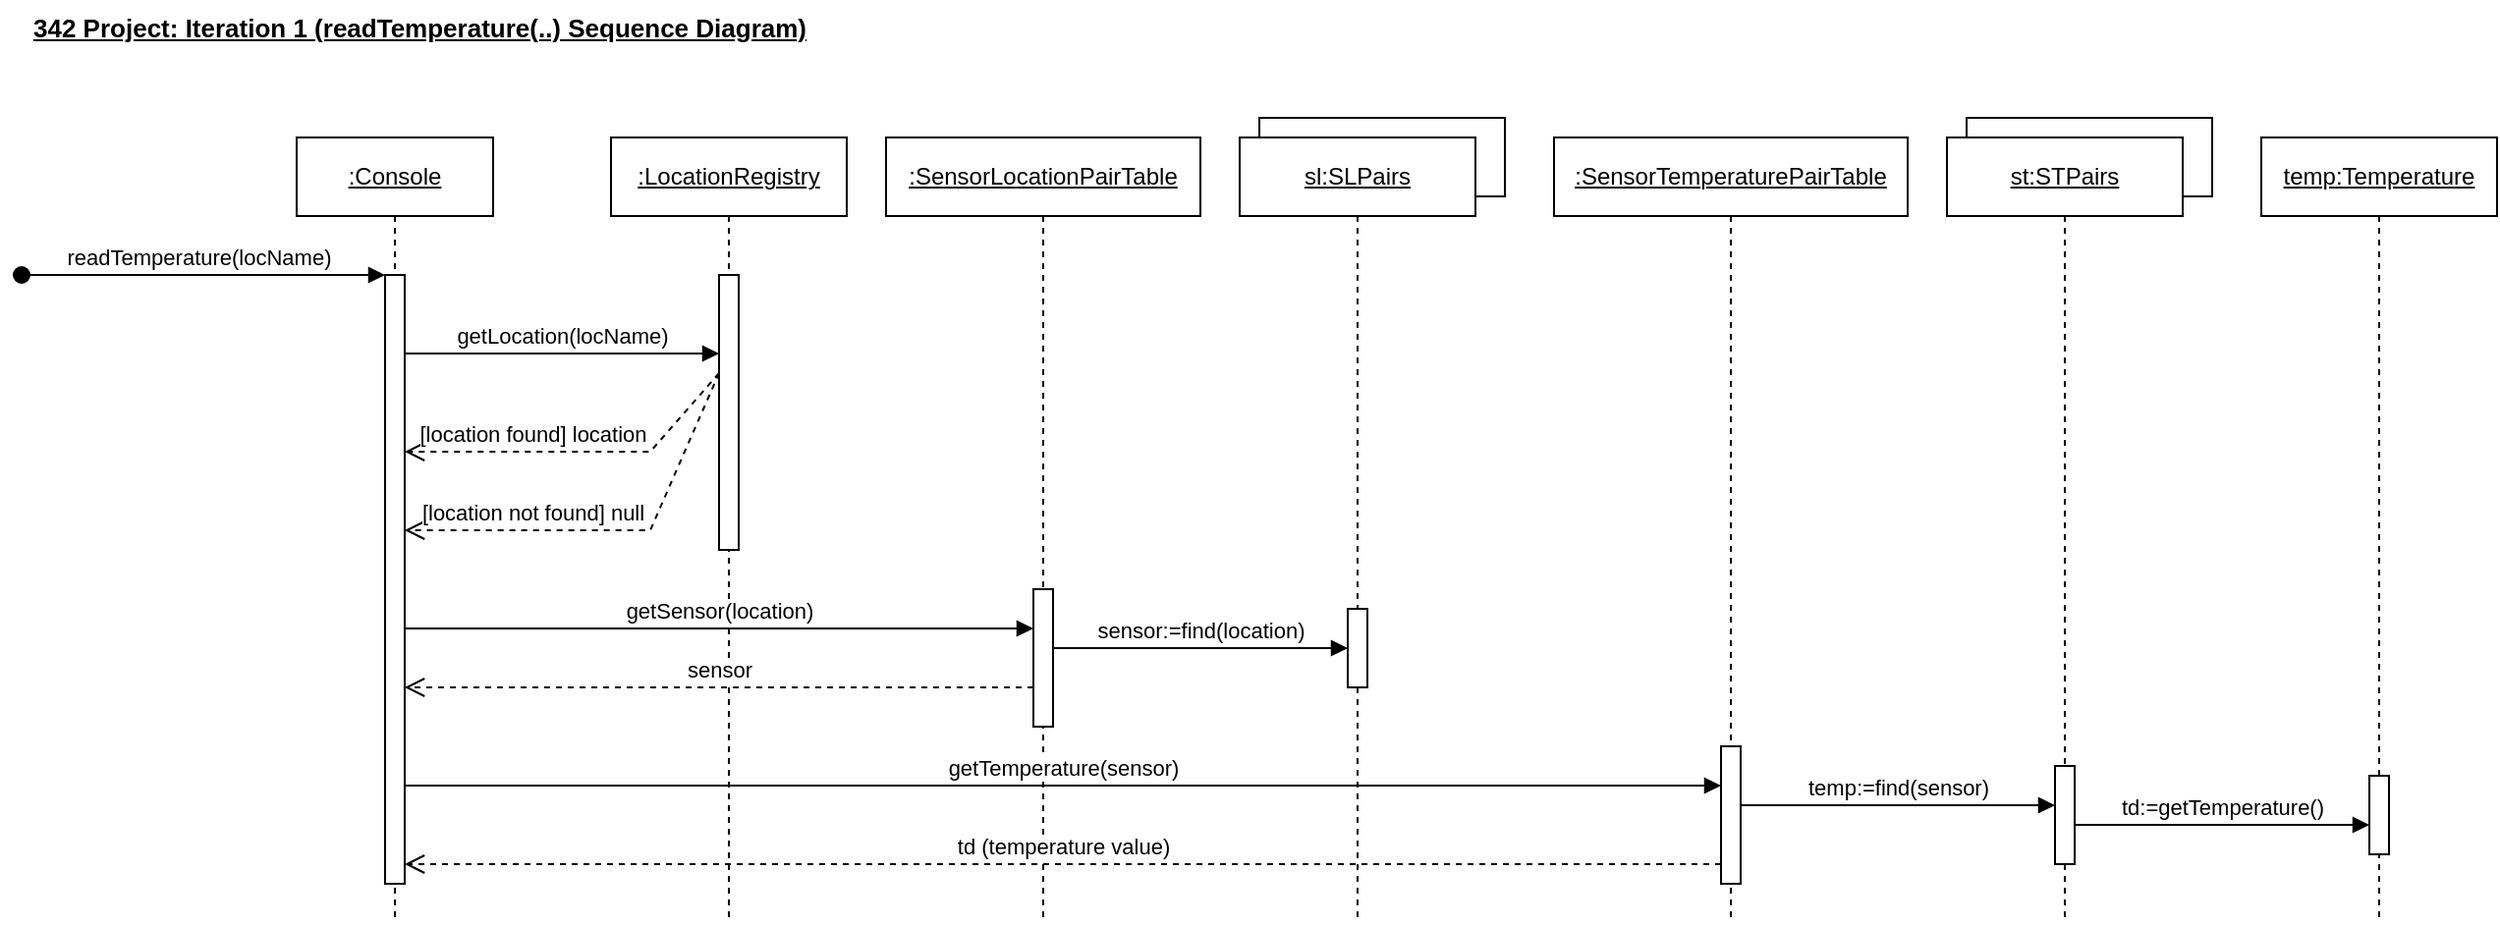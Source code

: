 <mxfile version="22.1.3" type="device">
  <diagram name="Page-1" id="2YBvvXClWsGukQMizWep">
    <mxGraphModel dx="1296" dy="694" grid="1" gridSize="10" guides="1" tooltips="1" connect="1" arrows="1" fold="1" page="1" pageScale="1" pageWidth="1400" pageHeight="850" math="0" shadow="0">
      <root>
        <mxCell id="0" />
        <mxCell id="1" parent="0" />
        <mxCell id="sm-IwjFy2GP3Cl_WrNWZ-33" value="Object" style="html=1;whiteSpace=wrap;" parent="1" vertex="1">
          <mxGeometry x="1030" y="70" width="125" height="40" as="geometry" />
        </mxCell>
        <mxCell id="sm-IwjFy2GP3Cl_WrNWZ-30" value="Object" style="html=1;whiteSpace=wrap;" parent="1" vertex="1">
          <mxGeometry x="670" y="70" width="125" height="40" as="geometry" />
        </mxCell>
        <mxCell id="sm-IwjFy2GP3Cl_WrNWZ-1" value="&lt;u style=&quot;font-size: 13px;&quot;&gt;&lt;b style=&quot;font-size: 13px;&quot;&gt;342 Project: Iteration 1 (readTemperature(..) Sequence Diagram)&lt;/b&gt;&lt;/u&gt;" style="text;strokeColor=none;fillColor=none;align=left;verticalAlign=top;spacingLeft=4;spacingRight=4;overflow=hidden;rotatable=0;points=[[0,0.5],[1,0.5]];portConstraint=eastwest;whiteSpace=wrap;html=1;fontSize=13;" parent="1" vertex="1">
          <mxGeometry x="40" y="10" width="450" height="26" as="geometry" />
        </mxCell>
        <mxCell id="sm-IwjFy2GP3Cl_WrNWZ-2" value="&lt;u&gt;:Console&lt;/u&gt;" style="shape=umlLifeline;perimeter=lifelinePerimeter;whiteSpace=wrap;html=1;container=0;dropTarget=0;collapsible=0;recursiveResize=0;outlineConnect=0;portConstraint=eastwest;newEdgeStyle={&quot;edgeStyle&quot;:&quot;elbowEdgeStyle&quot;,&quot;elbow&quot;:&quot;vertical&quot;,&quot;curved&quot;:0,&quot;rounded&quot;:0};" parent="1" vertex="1">
          <mxGeometry x="180" y="80" width="100" height="400" as="geometry" />
        </mxCell>
        <mxCell id="sm-IwjFy2GP3Cl_WrNWZ-3" value="" style="html=1;points=[];perimeter=orthogonalPerimeter;outlineConnect=0;targetShapes=umlLifeline;portConstraint=eastwest;newEdgeStyle={&quot;edgeStyle&quot;:&quot;elbowEdgeStyle&quot;,&quot;elbow&quot;:&quot;vertical&quot;,&quot;curved&quot;:0,&quot;rounded&quot;:0};" parent="sm-IwjFy2GP3Cl_WrNWZ-2" vertex="1">
          <mxGeometry x="45" y="70" width="10" height="310" as="geometry" />
        </mxCell>
        <mxCell id="sm-IwjFy2GP3Cl_WrNWZ-4" value="readTemperature(locName)" style="html=1;verticalAlign=bottom;startArrow=oval;endArrow=block;startSize=8;edgeStyle=elbowEdgeStyle;elbow=vertical;curved=0;rounded=0;" parent="sm-IwjFy2GP3Cl_WrNWZ-2" target="sm-IwjFy2GP3Cl_WrNWZ-3" edge="1">
          <mxGeometry x="-0.035" relative="1" as="geometry">
            <mxPoint x="-140" y="70" as="sourcePoint" />
            <Array as="points">
              <mxPoint x="-100" y="70" />
            </Array>
            <mxPoint as="offset" />
          </mxGeometry>
        </mxCell>
        <mxCell id="sm-IwjFy2GP3Cl_WrNWZ-7" value="&lt;u&gt;:LocationRegistry&lt;/u&gt;" style="shape=umlLifeline;perimeter=lifelinePerimeter;whiteSpace=wrap;html=1;container=0;dropTarget=0;collapsible=0;recursiveResize=0;outlineConnect=0;portConstraint=eastwest;newEdgeStyle={&quot;edgeStyle&quot;:&quot;elbowEdgeStyle&quot;,&quot;elbow&quot;:&quot;vertical&quot;,&quot;curved&quot;:0,&quot;rounded&quot;:0};" parent="1" vertex="1">
          <mxGeometry x="340" y="80" width="120" height="400" as="geometry" />
        </mxCell>
        <mxCell id="sm-IwjFy2GP3Cl_WrNWZ-8" value="" style="html=1;points=[];perimeter=orthogonalPerimeter;outlineConnect=0;targetShapes=umlLifeline;portConstraint=eastwest;newEdgeStyle={&quot;edgeStyle&quot;:&quot;elbowEdgeStyle&quot;,&quot;elbow&quot;:&quot;vertical&quot;,&quot;curved&quot;:0,&quot;rounded&quot;:0};" parent="sm-IwjFy2GP3Cl_WrNWZ-7" vertex="1">
          <mxGeometry x="55" y="70" width="10" height="140" as="geometry" />
        </mxCell>
        <mxCell id="sm-IwjFy2GP3Cl_WrNWZ-10" value="&lt;u style=&quot;border-color: var(--border-color);&quot;&gt;:SensorLocationPairTable&lt;/u&gt;" style="shape=umlLifeline;perimeter=lifelinePerimeter;whiteSpace=wrap;html=1;container=0;dropTarget=0;collapsible=0;recursiveResize=0;outlineConnect=0;portConstraint=eastwest;newEdgeStyle={&quot;edgeStyle&quot;:&quot;elbowEdgeStyle&quot;,&quot;elbow&quot;:&quot;vertical&quot;,&quot;curved&quot;:0,&quot;rounded&quot;:0};" parent="1" vertex="1">
          <mxGeometry x="480" y="80" width="160" height="400" as="geometry" />
        </mxCell>
        <mxCell id="sm-IwjFy2GP3Cl_WrNWZ-11" value="" style="html=1;points=[];perimeter=orthogonalPerimeter;outlineConnect=0;targetShapes=umlLifeline;portConstraint=eastwest;newEdgeStyle={&quot;edgeStyle&quot;:&quot;elbowEdgeStyle&quot;,&quot;elbow&quot;:&quot;vertical&quot;,&quot;curved&quot;:0,&quot;rounded&quot;:0};" parent="sm-IwjFy2GP3Cl_WrNWZ-10" vertex="1">
          <mxGeometry x="75" y="230" width="10" height="70" as="geometry" />
        </mxCell>
        <mxCell id="sm-IwjFy2GP3Cl_WrNWZ-14" value="&lt;u style=&quot;border-color: var(--border-color);&quot;&gt;:SensorTemperaturePairTable&lt;/u&gt;" style="shape=umlLifeline;perimeter=lifelinePerimeter;whiteSpace=wrap;html=1;container=0;dropTarget=0;collapsible=0;recursiveResize=0;outlineConnect=0;portConstraint=eastwest;newEdgeStyle={&quot;edgeStyle&quot;:&quot;elbowEdgeStyle&quot;,&quot;elbow&quot;:&quot;vertical&quot;,&quot;curved&quot;:0,&quot;rounded&quot;:0};" parent="1" vertex="1">
          <mxGeometry x="820" y="80" width="180" height="400" as="geometry" />
        </mxCell>
        <mxCell id="sm-IwjFy2GP3Cl_WrNWZ-15" value="" style="html=1;points=[];perimeter=orthogonalPerimeter;outlineConnect=0;targetShapes=umlLifeline;portConstraint=eastwest;newEdgeStyle={&quot;edgeStyle&quot;:&quot;elbowEdgeStyle&quot;,&quot;elbow&quot;:&quot;vertical&quot;,&quot;curved&quot;:0,&quot;rounded&quot;:0};" parent="sm-IwjFy2GP3Cl_WrNWZ-14" vertex="1">
          <mxGeometry x="85" y="310" width="10" height="70" as="geometry" />
        </mxCell>
        <mxCell id="sm-IwjFy2GP3Cl_WrNWZ-16" value="getLocation(locName)" style="html=1;verticalAlign=bottom;endArrow=block;curved=0;rounded=0;" parent="1" edge="1">
          <mxGeometry width="80" relative="1" as="geometry">
            <mxPoint x="235" y="190.0" as="sourcePoint" />
            <mxPoint x="395" y="190.0" as="targetPoint" />
          </mxGeometry>
        </mxCell>
        <mxCell id="sm-IwjFy2GP3Cl_WrNWZ-17" value="getSensor(location)" style="html=1;verticalAlign=bottom;endArrow=block;curved=0;rounded=0;" parent="1" target="sm-IwjFy2GP3Cl_WrNWZ-11" edge="1">
          <mxGeometry width="80" relative="1" as="geometry">
            <mxPoint x="235" y="330.0" as="sourcePoint" />
            <mxPoint x="540" y="330" as="targetPoint" />
          </mxGeometry>
        </mxCell>
        <mxCell id="sm-IwjFy2GP3Cl_WrNWZ-18" value="sensor" style="html=1;verticalAlign=bottom;endArrow=open;dashed=1;endSize=8;curved=0;rounded=0;" parent="1" source="sm-IwjFy2GP3Cl_WrNWZ-11" edge="1">
          <mxGeometry relative="1" as="geometry">
            <mxPoint x="540" y="360" as="sourcePoint" />
            <mxPoint x="235" y="360.0" as="targetPoint" />
          </mxGeometry>
        </mxCell>
        <mxCell id="sm-IwjFy2GP3Cl_WrNWZ-20" value="getTemperature(sensor)" style="html=1;verticalAlign=bottom;endArrow=block;curved=0;rounded=0;" parent="1" target="sm-IwjFy2GP3Cl_WrNWZ-15" edge="1">
          <mxGeometry width="80" relative="1" as="geometry">
            <mxPoint x="235" y="410.0" as="sourcePoint" />
            <mxPoint x="825" y="410.0" as="targetPoint" />
          </mxGeometry>
        </mxCell>
        <mxCell id="sm-IwjFy2GP3Cl_WrNWZ-21" value="td (temperature value)" style="html=1;verticalAlign=bottom;endArrow=open;dashed=1;endSize=8;curved=0;rounded=0;" parent="1" edge="1">
          <mxGeometry relative="1" as="geometry">
            <mxPoint x="905" y="450.0" as="sourcePoint" />
            <mxPoint x="235" y="450.0" as="targetPoint" />
          </mxGeometry>
        </mxCell>
        <mxCell id="sm-IwjFy2GP3Cl_WrNWZ-22" value="&lt;u&gt;st:STPairs&lt;/u&gt;" style="shape=umlLifeline;perimeter=lifelinePerimeter;whiteSpace=wrap;html=1;container=0;dropTarget=0;collapsible=0;recursiveResize=0;outlineConnect=0;portConstraint=eastwest;newEdgeStyle={&quot;edgeStyle&quot;:&quot;elbowEdgeStyle&quot;,&quot;elbow&quot;:&quot;vertical&quot;,&quot;curved&quot;:0,&quot;rounded&quot;:0};" parent="1" vertex="1">
          <mxGeometry x="1020" y="80" width="120" height="400" as="geometry" />
        </mxCell>
        <mxCell id="sm-IwjFy2GP3Cl_WrNWZ-23" value="" style="html=1;points=[];perimeter=orthogonalPerimeter;outlineConnect=0;targetShapes=umlLifeline;portConstraint=eastwest;newEdgeStyle={&quot;edgeStyle&quot;:&quot;elbowEdgeStyle&quot;,&quot;elbow&quot;:&quot;vertical&quot;,&quot;curved&quot;:0,&quot;rounded&quot;:0};" parent="sm-IwjFy2GP3Cl_WrNWZ-22" vertex="1">
          <mxGeometry x="55" y="320" width="10" height="50" as="geometry" />
        </mxCell>
        <mxCell id="sm-IwjFy2GP3Cl_WrNWZ-24" value="temp:=find(sensor)" style="html=1;verticalAlign=bottom;endArrow=block;curved=0;rounded=0;" parent="1" target="sm-IwjFy2GP3Cl_WrNWZ-23" edge="1">
          <mxGeometry width="80" relative="1" as="geometry">
            <mxPoint x="915" y="420" as="sourcePoint" />
            <mxPoint x="1070" y="420" as="targetPoint" />
          </mxGeometry>
        </mxCell>
        <mxCell id="sm-IwjFy2GP3Cl_WrNWZ-26" value="[location found] location" style="html=1;verticalAlign=bottom;endArrow=open;dashed=1;endSize=8;curved=0;rounded=0;" parent="1" target="sm-IwjFy2GP3Cl_WrNWZ-3" edge="1">
          <mxGeometry x="0.27" relative="1" as="geometry">
            <mxPoint x="395" y="200" as="sourcePoint" />
            <mxPoint x="230" y="235.0" as="targetPoint" />
            <Array as="points">
              <mxPoint x="395" y="200" />
              <mxPoint x="360" y="240" />
            </Array>
            <mxPoint as="offset" />
          </mxGeometry>
        </mxCell>
        <mxCell id="sm-IwjFy2GP3Cl_WrNWZ-27" value="[location not found] null" style="html=1;verticalAlign=bottom;endArrow=open;dashed=1;endSize=8;curved=0;rounded=0;" parent="1" target="sm-IwjFy2GP3Cl_WrNWZ-3" edge="1">
          <mxGeometry x="0.388" relative="1" as="geometry">
            <mxPoint x="395" y="200" as="sourcePoint" />
            <mxPoint x="230" y="235" as="targetPoint" />
            <Array as="points">
              <mxPoint x="395" y="200" />
              <mxPoint x="360" y="280" />
            </Array>
            <mxPoint as="offset" />
          </mxGeometry>
        </mxCell>
        <mxCell id="sm-IwjFy2GP3Cl_WrNWZ-28" value="&lt;u&gt;sl:SLPairs&lt;/u&gt;" style="shape=umlLifeline;perimeter=lifelinePerimeter;whiteSpace=wrap;html=1;container=0;dropTarget=0;collapsible=0;recursiveResize=0;outlineConnect=0;portConstraint=eastwest;newEdgeStyle={&quot;edgeStyle&quot;:&quot;elbowEdgeStyle&quot;,&quot;elbow&quot;:&quot;vertical&quot;,&quot;curved&quot;:0,&quot;rounded&quot;:0};" parent="1" vertex="1">
          <mxGeometry x="660" y="80" width="120" height="400" as="geometry" />
        </mxCell>
        <mxCell id="sm-IwjFy2GP3Cl_WrNWZ-29" value="" style="html=1;points=[];perimeter=orthogonalPerimeter;outlineConnect=0;targetShapes=umlLifeline;portConstraint=eastwest;newEdgeStyle={&quot;edgeStyle&quot;:&quot;elbowEdgeStyle&quot;,&quot;elbow&quot;:&quot;vertical&quot;,&quot;curved&quot;:0,&quot;rounded&quot;:0};" parent="sm-IwjFy2GP3Cl_WrNWZ-28" vertex="1">
          <mxGeometry x="55" y="240" width="10" height="40" as="geometry" />
        </mxCell>
        <mxCell id="sm-IwjFy2GP3Cl_WrNWZ-31" value="sensor:=find(location)" style="html=1;verticalAlign=bottom;endArrow=block;curved=0;rounded=0;" parent="1" edge="1">
          <mxGeometry width="80" relative="1" as="geometry">
            <mxPoint x="565" y="340" as="sourcePoint" />
            <mxPoint x="715" y="340" as="targetPoint" />
          </mxGeometry>
        </mxCell>
        <mxCell id="sm-IwjFy2GP3Cl_WrNWZ-34" value="&lt;u&gt;temp:Temperature&lt;/u&gt;" style="shape=umlLifeline;perimeter=lifelinePerimeter;whiteSpace=wrap;html=1;container=0;dropTarget=0;collapsible=0;recursiveResize=0;outlineConnect=0;portConstraint=eastwest;newEdgeStyle={&quot;edgeStyle&quot;:&quot;elbowEdgeStyle&quot;,&quot;elbow&quot;:&quot;vertical&quot;,&quot;curved&quot;:0,&quot;rounded&quot;:0};" parent="1" vertex="1">
          <mxGeometry x="1180" y="80" width="120" height="400" as="geometry" />
        </mxCell>
        <mxCell id="sm-IwjFy2GP3Cl_WrNWZ-35" value="" style="html=1;points=[];perimeter=orthogonalPerimeter;outlineConnect=0;targetShapes=umlLifeline;portConstraint=eastwest;newEdgeStyle={&quot;edgeStyle&quot;:&quot;elbowEdgeStyle&quot;,&quot;elbow&quot;:&quot;vertical&quot;,&quot;curved&quot;:0,&quot;rounded&quot;:0};" parent="sm-IwjFy2GP3Cl_WrNWZ-34" vertex="1">
          <mxGeometry x="55" y="325" width="10" height="40" as="geometry" />
        </mxCell>
        <mxCell id="sm-IwjFy2GP3Cl_WrNWZ-36" value="td:=getTemperature()" style="html=1;verticalAlign=bottom;endArrow=block;curved=0;rounded=0;" parent="1" edge="1">
          <mxGeometry width="80" relative="1" as="geometry">
            <mxPoint x="1085" y="430" as="sourcePoint" />
            <mxPoint x="1235" y="430" as="targetPoint" />
          </mxGeometry>
        </mxCell>
      </root>
    </mxGraphModel>
  </diagram>
</mxfile>
